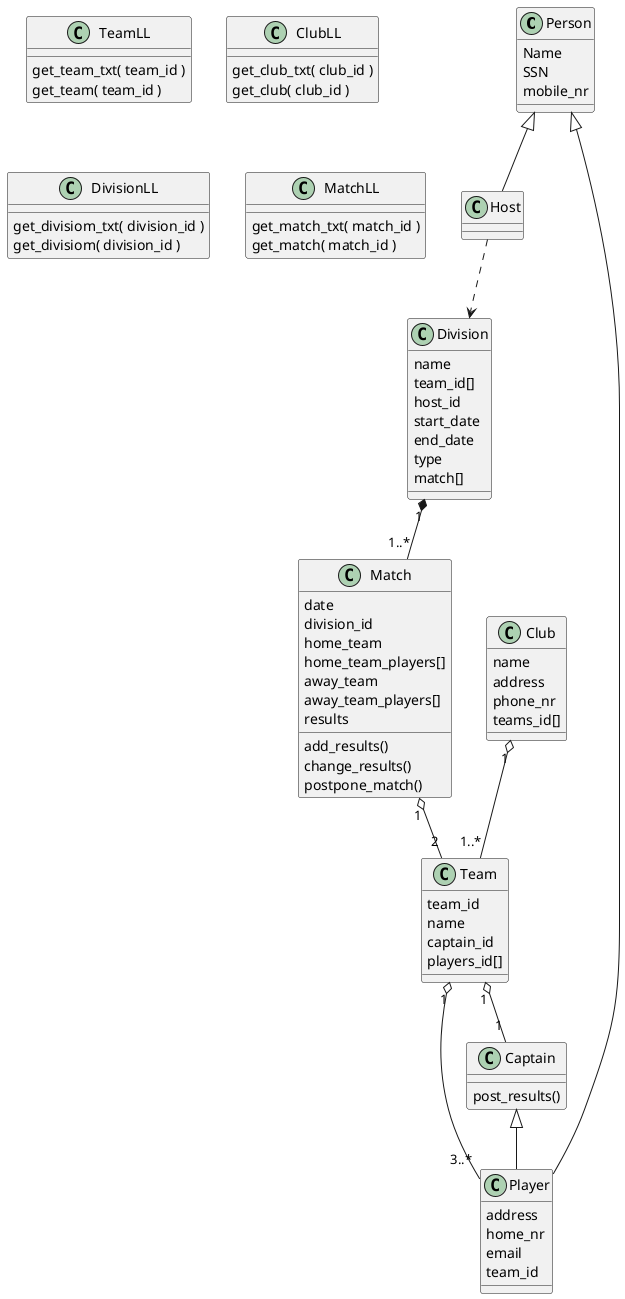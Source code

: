 @startuml lol

Person <|-- Host
Person <|-- Player
Captain <|-- Player
Team "1" o-- "3..*" Player
Team "1" o-- "1" Captain
Club "1" o-- "1..*" Team 
Match "1" o-- "2" Team 
Division "1" *-- "1..*" Match  
Host ..> Division


class Person {
    Name
    SSN
    mobile_nr
}

class Player {
    address
    home_nr
    email
    team_id
}

class Host {

}

class Captain {
    post_results()
}

class Club {
    name
    address
    phone_nr
    teams_id[]
}

class Team {
    team_id
    name
    captain_id
    players_id[]
}

class Division {
    name
    team_id[]
    host_id
    start_date
    end_date
    type
    match[]
}

class Match {
    date
    division_id
    home_team
    home_team_players[]
    away_team
    away_team_players[]
    results
    add_results()
    change_results()
    postpone_match()
}

class TeamLL {
    get_team_txt( team_id )
    get_team( team_id )
}

class ClubLL {
    get_club_txt( club_id )
    get_club( club_id )
}

class DivisionLL{
    get_divisiom_txt( division_id )
    get_divisiom( division_id )
}

class MatchLL {
    get_match_txt( match_id )   
    get_match( match_id )   
}



@enduml